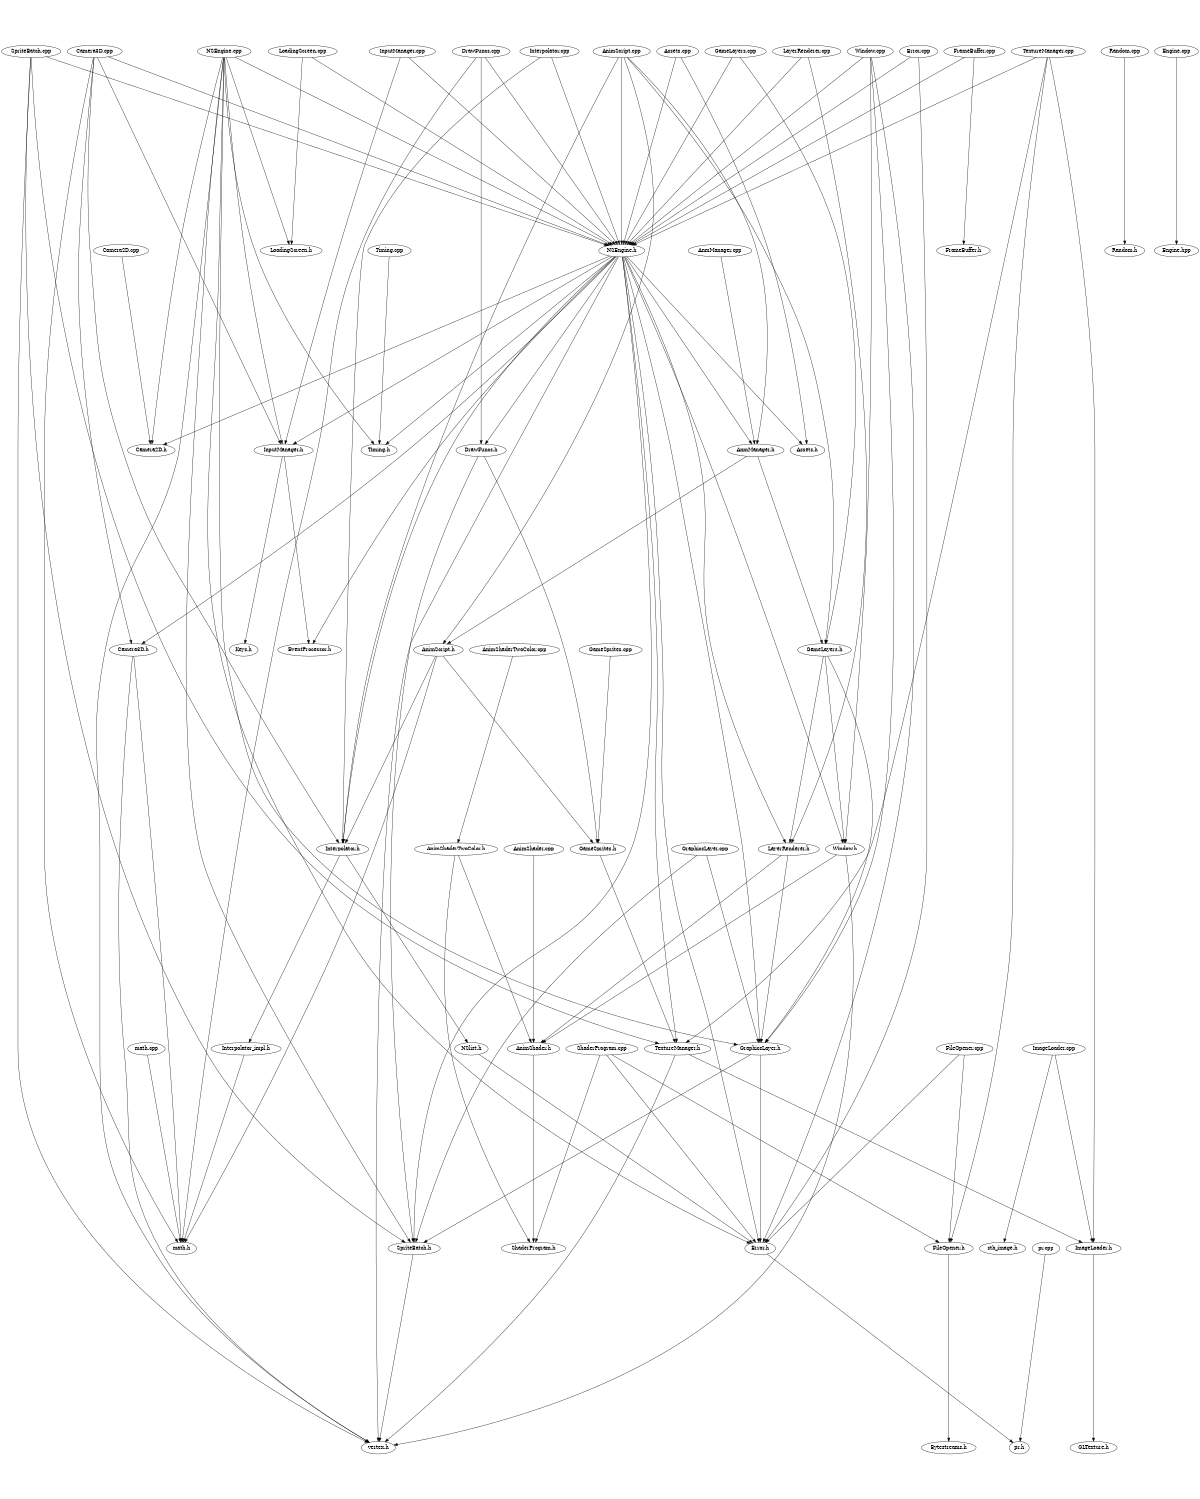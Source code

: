 digraph "source tree" {
    overlap=scale;
    size="8,10";
    ratio="fill";
    fontsize="16";
    fontname="Helvetica";
	clusterrank="local";
	"Camera3D.cpp" -> "InputManager.h"
	"Random.cpp" -> "Random.h"
	"NSEngine.h" -> "Camera2D.h"
	"Camera3D.cpp" -> "Interpolator.h"
	"TextureManager.cpp" -> "FileOpener.h"
	"GameSprites.h" -> "TextureManager.h"
	"AnimScript.cpp" -> "GameLayers.h"
	"Camera3D.h" -> "math.h"
	"AnimShaderTwoColor.cpp" -> "AnimShaderTwoColor.h"
	"AnimScript.cpp" -> "AnimScript.h"
	"AnmManager.cpp" -> "AnmManager.h"
	"NSEngine.h" -> "GraphicsLayer.h"
	"LayerRenderer.h" -> "GraphicsLayer.h"
	"ImageLoader.h" -> "GLTexture.h"
	"FrameBuffer.cpp" -> "NSEngine.h"
	"FileOpener.cpp" -> "FileOpener.h"
	"Window.cpp" -> "NSEngine.h"
	"Interpolator.h" -> "Interpolator_impl.h"
	"NSEngine.cpp" -> "LoadingScreen.h"
	"NSEngine.h" -> "Error.h"
	"NSEngine.cpp" -> "Timing.h"
	"DrawFuncs.h" -> "SpriteBatch.h"
	"InputManager.h" -> "EventProcessor.h"
	"AnimScript.cpp" -> "Interpolator.h"
	"Window.h" -> "vertex.h"
	"NSEngine.cpp" -> "InputManager.h"
	"Assets.cpp" -> "Assets.h"
	"AnimScript.cpp" -> "NSEngine.h"
	"NSEngine.cpp" -> "Error.h"
	"NSEngine.h" -> "vertex.h"
	"Interpolator_impl.h" -> "math.h"
	"AnimShaderTwoColor.h" -> "ShaderProgram.h"
	"NSlist.h" -> "Error.h"
	"InputManager.cpp" -> "InputManager.h"
	"AnmManager.h" -> "GameLayers.h"
	"NSEngine.cpp" -> "SpriteBatch.h"
	"Engine.cpp" -> "Engine.hpp"
	"NSEngine.h" -> "TextureManager.h"
	"TextureManager.h" -> "ImageLoader.h"
	"NSEngine.cpp" -> "vertex.h"
	"NSEngine.h" -> "LayerRenderer.h"
	"Interpolator.cpp" -> "Interpolator.h"
	"ShaderProgram.cpp" -> "Error.h"
	"NSEngine.h" -> "InputManager.h"
	"AnimScript.h" -> "math.h"
	"Window.cpp" -> "Error.h"
	"SpriteBatch.cpp" -> "TextureManager.h"
	"FileOpener.cpp" -> "Error.h"
	"SpriteBatch.cpp" -> "SpriteBatch.h"
	"AnimShader.cpp" -> "AnimShader.h"
	"Assets.cpp" -> "NSEngine.h"
	"GraphicsLayer.cpp" -> "GraphicsLayer.h"
	"GameLayers.cpp" -> "GameLayers.h"
	"AnimScript.h" -> "Interpolator.h"
	"LoadingScreen.cpp" -> "LoadingScreen.h"
	"math.cpp" -> "math.h"
	"AnimScript.cpp" -> "AnmManager.h"
	"FrameBuffer.cpp" -> "FrameBuffer.h"
	"DrawFuncs.cpp" -> "math.h"
	"Interpolator.h" -> "NSlist.h"
	"AnimShader.h" -> "ShaderProgram.h"
	"ImageLoader.cpp" -> "ImageLoader.h"
	"DrawFuncs.h" -> "GameSprites.h"
	"Interpolator.cpp" -> "NSEngine.h"
	"Camera3D.cpp" -> "Camera3D.h"
	"AnimShaderTwoColor.h" -> "AnimShader.h"
	"Camera3D.cpp" -> "math.h"
	"Camera3D.cpp" -> "NSEngine.h"
	"TextureManager.cpp" -> "ImageLoader.h"
	"Error.cpp" -> "Error.h"
	"NSEngine.h" -> "Interpolator.h"
	"GameLayers.h" -> "GraphicsLayer.h"
	"NSEngine.h" -> "EventProcessor.h"
	"Error.h" -> "pr.h"
	"SpriteBatch.h" -> "vertex.h"
	"Window.h" -> "AnimShader.h"
	"GraphicsLayer.h" -> "Error.h"
	"NSEngine.h" -> "AnmManager.h"
	"FileOpener.h" -> "Bytestreams.h"
	"NSEngine.h" -> "Window.h"
	"ImageLoader.cpp" -> "stb_image.h"
	"LayerRenderer.cpp" -> "NSEngine.h"
	"DrawFuncs.cpp" -> "NSEngine.h"
	"NSEngine.h" -> "DrawFuncs.h"
	"Timing.cpp" -> "Timing.h"
	"TextureManager.h" -> "vertex.h"
	"GameLayers.cpp" -> "NSEngine.h"
	"ShaderProgram.cpp" -> "ShaderProgram.h"
	"NSEngine.h" -> "Assets.h"
	"NSEngine.cpp" -> "Camera2D.h"
	"AnimScript.h" -> "GameSprites.h"
	"Window.cpp" -> "Window.h"
	"SpriteBatch.cpp" -> "NSEngine.h"
	"NSEngine.h" -> "Timing.h"
	"TextureManager.cpp" -> "TextureManager.h"
	"NSEngine.h" -> "SpriteBatch.h"
	"SpriteBatch.cpp" -> "vertex.h"
	"NSEngine.cpp" -> "NSEngine.h"
	"NSEngine.h" -> "Camera3D.h"
	"Error.cpp" -> "NSEngine.h"
	"AnmManager.h" -> "AnimScript.h"
	"Window.cpp" -> "GraphicsLayer.h"
	"LoadingScreen.cpp" -> "NSEngine.h"
	"ShaderProgram.cpp" -> "FileOpener.h"
	"InputManager.cpp" -> "NSEngine.h"
	"LayerRenderer.cpp" -> "LayerRenderer.h"
	"InputManager.h" -> "Keys.h"
	"GraphicsLayer.cpp" -> "SpriteBatch.h"
	"DrawFuncs.cpp" -> "DrawFuncs.h"
	"GameLayers.h" -> "LayerRenderer.h"
	"GameSprites.cpp" -> "GameSprites.h"
	"GameLayers.h" -> "Window.h"
	"Camera3D.h" -> "vertex.h"
	"GraphicsLayer.h" -> "SpriteBatch.h"
	"NSEngine.cpp" -> "GraphicsLayer.h"
	"LayerRenderer.h" -> "AnimShader.h"
	"pr.cpp" -> "pr.h"
	"Camera2D.cpp" -> "Camera2D.h"
	"TextureManager.cpp" -> "NSEngine.h"
}
